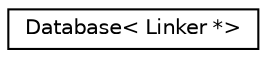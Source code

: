 digraph "Graphical Class Hierarchy"
{
 // INTERACTIVE_SVG=YES
  edge [fontname="Helvetica",fontsize="10",labelfontname="Helvetica",labelfontsize="10"];
  node [fontname="Helvetica",fontsize="10",shape=record];
  rankdir="LR";
  Node0 [label="Database\< Linker *\>",height=0.2,width=0.4,color="black", fillcolor="white", style="filled",URL="$classDatabase.html"];
}
